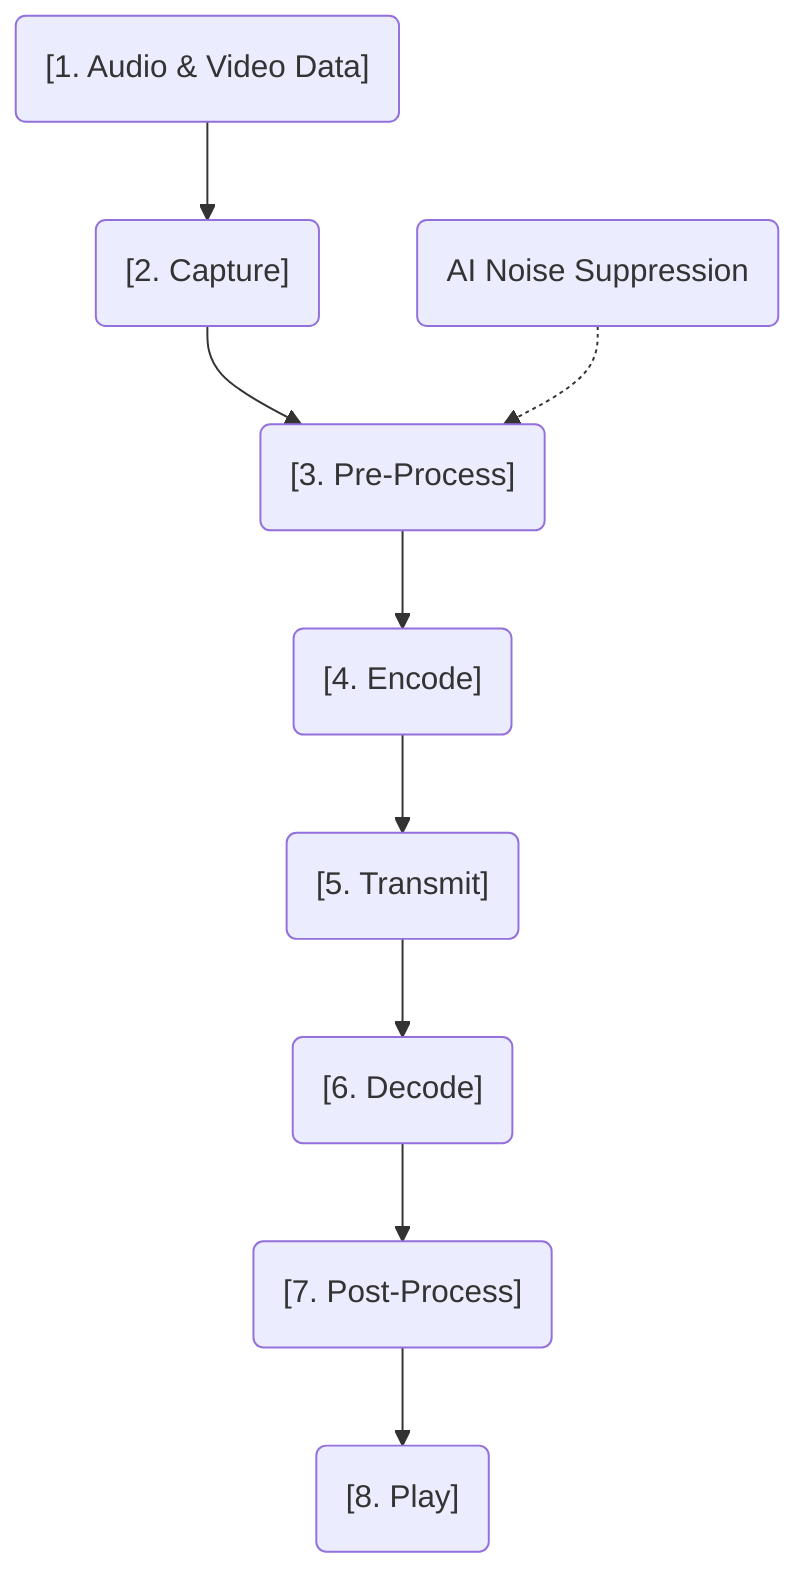 flowchart TB
    A("[1. Audio & Video Data]") --> B("[2. Capture]")
    B --> C("[3. Pre-Process]")
    C --> D("[4. Encode]")
    D --> E("[5. Transmit]")
    E --> F("[6. Decode]")
    F --> G("[7. Post-Process]")
    G --> H("[8. Play]")

    AI("AI Noise Suppression") -.-> C